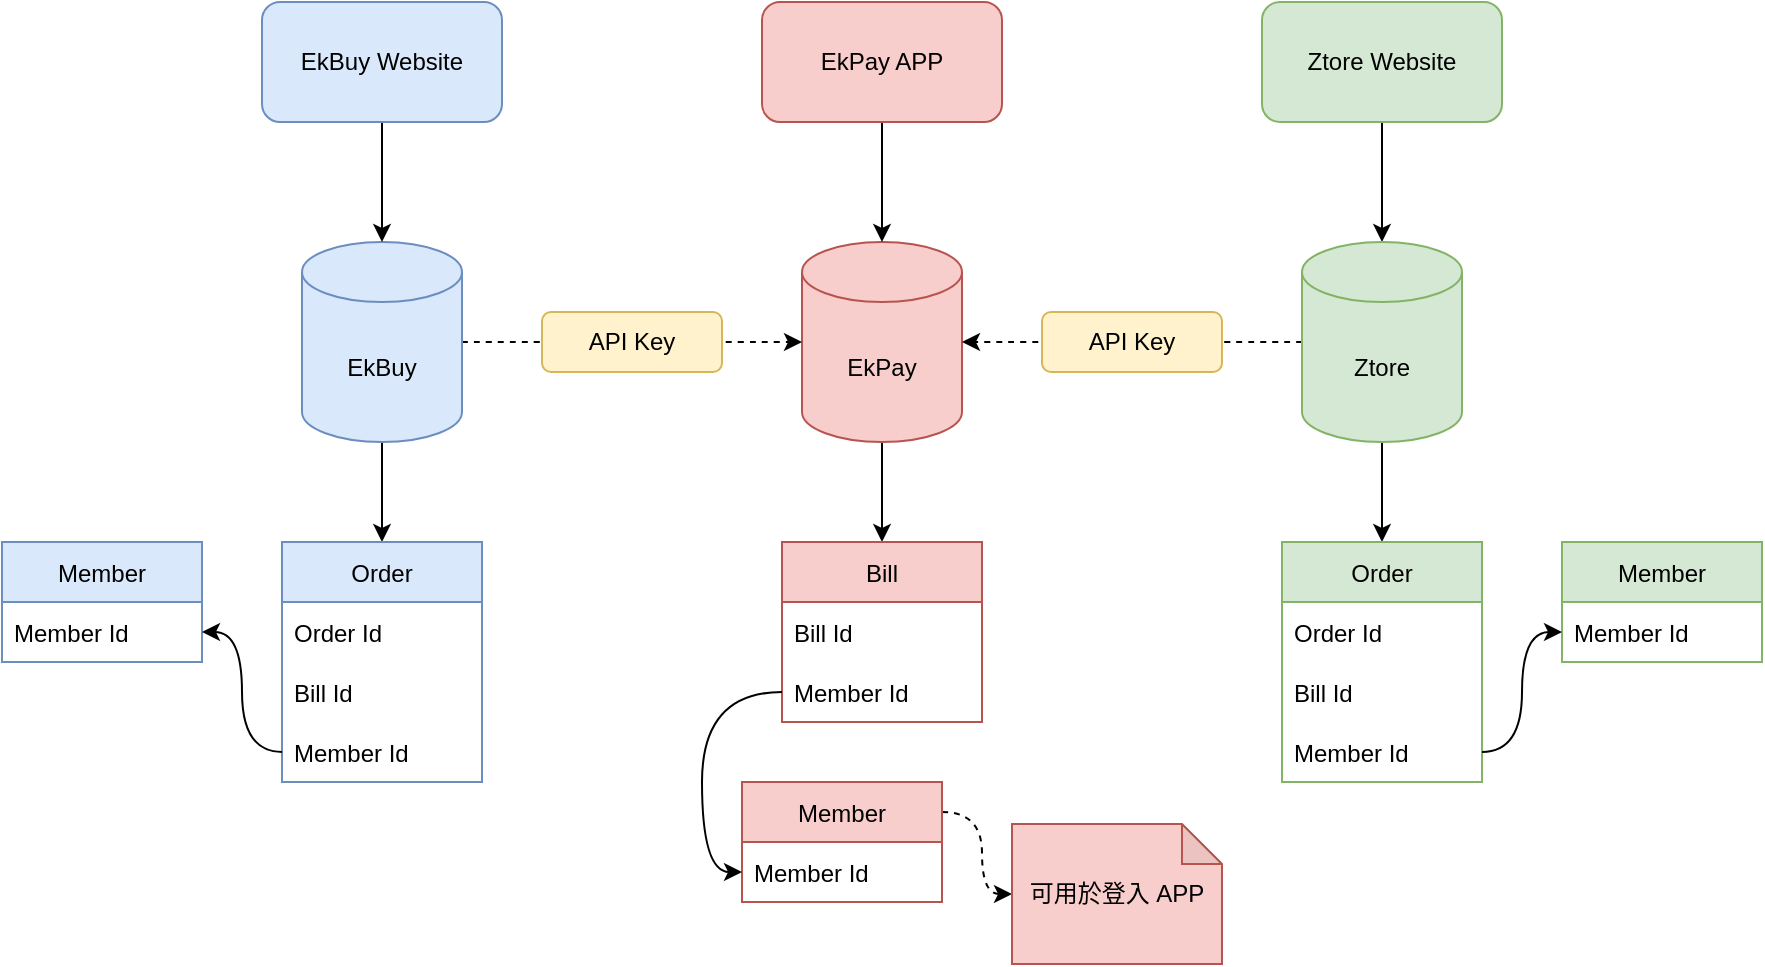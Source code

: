 <mxfile version="16.0.0" type="github">
  <diagram id="2_rr5N9nRLOKFVuLbt1i" name="Page-1">
    <mxGraphModel dx="2086" dy="614" grid="1" gridSize="10" guides="1" tooltips="1" connect="1" arrows="1" fold="1" page="1" pageScale="1" pageWidth="827" pageHeight="1169" math="0" shadow="0">
      <root>
        <mxCell id="0" />
        <mxCell id="1" parent="0" />
        <mxCell id="DbHoRCsEsAXjaNjMFUGG-44" style="edgeStyle=orthogonalEdgeStyle;curved=1;rounded=0;sketch=0;orthogonalLoop=1;jettySize=auto;html=1;startArrow=none;startFill=0;entryX=0.5;entryY=0;entryDx=0;entryDy=0;" parent="1" source="ccKt4ejknnOhp8t3WgYh-1" target="DbHoRCsEsAXjaNjMFUGG-29" edge="1">
          <mxGeometry relative="1" as="geometry">
            <mxPoint x="400" y="120" as="targetPoint" />
          </mxGeometry>
        </mxCell>
        <mxCell id="ccKt4ejknnOhp8t3WgYh-1" value="EkPay" style="shape=cylinder3;whiteSpace=wrap;html=1;boundedLbl=1;backgroundOutline=1;size=15;fillColor=#f8cecc;strokeColor=#b85450;" parent="1" vertex="1">
          <mxGeometry x="360" y="170" width="80" height="100" as="geometry" />
        </mxCell>
        <mxCell id="DbHoRCsEsAXjaNjMFUGG-23" style="edgeStyle=orthogonalEdgeStyle;curved=1;rounded=0;sketch=0;orthogonalLoop=1;jettySize=auto;html=1;startArrow=none;startFill=0;entryX=0.5;entryY=0;entryDx=0;entryDy=0;" parent="1" source="ccKt4ejknnOhp8t3WgYh-2" target="DbHoRCsEsAXjaNjMFUGG-19" edge="1">
          <mxGeometry relative="1" as="geometry">
            <mxPoint x="70" y="195" as="targetPoint" />
          </mxGeometry>
        </mxCell>
        <mxCell id="DbHoRCsEsAXjaNjMFUGG-110" style="edgeStyle=orthogonalEdgeStyle;curved=1;rounded=0;sketch=0;orthogonalLoop=1;jettySize=auto;html=1;entryX=0;entryY=0.5;entryDx=0;entryDy=0;entryPerimeter=0;dashed=1;startArrow=none;startFill=0;endArrow=classic;endFill=1;" parent="1" source="ccKt4ejknnOhp8t3WgYh-2" target="ccKt4ejknnOhp8t3WgYh-1" edge="1">
          <mxGeometry relative="1" as="geometry" />
        </mxCell>
        <mxCell id="ccKt4ejknnOhp8t3WgYh-2" value="&lt;font style=&quot;vertical-align: inherit&quot;&gt;&lt;font style=&quot;vertical-align: inherit&quot;&gt;EkBuy&lt;/font&gt;&lt;/font&gt;" style="shape=cylinder3;whiteSpace=wrap;html=1;boundedLbl=1;backgroundOutline=1;size=15;fillColor=#dae8fc;strokeColor=#6c8ebf;" parent="1" vertex="1">
          <mxGeometry x="110" y="170" width="80" height="100" as="geometry" />
        </mxCell>
        <mxCell id="DbHoRCsEsAXjaNjMFUGG-2" style="edgeStyle=orthogonalEdgeStyle;rounded=0;orthogonalLoop=1;jettySize=auto;html=1;entryX=0.5;entryY=0;entryDx=0;entryDy=0;entryPerimeter=0;" parent="1" source="ccKt4ejknnOhp8t3WgYh-3" target="ccKt4ejknnOhp8t3WgYh-2" edge="1">
          <mxGeometry relative="1" as="geometry">
            <Array as="points">
              <mxPoint x="150" y="150" />
              <mxPoint x="150" y="150" />
            </Array>
          </mxGeometry>
        </mxCell>
        <mxCell id="ccKt4ejknnOhp8t3WgYh-3" value="EkBuy Website" style="rounded=1;whiteSpace=wrap;html=1;fillColor=#dae8fc;strokeColor=#6c8ebf;" parent="1" vertex="1">
          <mxGeometry x="90" y="50" width="120" height="60" as="geometry" />
        </mxCell>
        <mxCell id="DbHoRCsEsAXjaNjMFUGG-45" style="edgeStyle=orthogonalEdgeStyle;curved=1;rounded=0;sketch=0;orthogonalLoop=1;jettySize=auto;html=1;startArrow=none;startFill=0;" parent="1" source="DbHoRCsEsAXjaNjMFUGG-1" target="DbHoRCsEsAXjaNjMFUGG-34" edge="1">
          <mxGeometry relative="1" as="geometry" />
        </mxCell>
        <mxCell id="DbHoRCsEsAXjaNjMFUGG-1" value="Ztore Website" style="rounded=1;whiteSpace=wrap;html=1;fillColor=#d5e8d4;strokeColor=#82b366;" parent="1" vertex="1">
          <mxGeometry x="590" y="50" width="120" height="60" as="geometry" />
        </mxCell>
        <mxCell id="DbHoRCsEsAXjaNjMFUGG-19" value="Order" style="swimlane;fontStyle=0;childLayout=stackLayout;horizontal=1;startSize=30;horizontalStack=0;resizeParent=1;resizeParentMax=0;resizeLast=0;collapsible=1;marginBottom=0;fillColor=#dae8fc;strokeColor=#6c8ebf;" parent="1" vertex="1">
          <mxGeometry x="100" y="320" width="100" height="120" as="geometry" />
        </mxCell>
        <mxCell id="DbHoRCsEsAXjaNjMFUGG-20" value="Order Id" style="text;strokeColor=none;fillColor=none;align=left;verticalAlign=middle;spacingLeft=4;spacingRight=4;overflow=hidden;points=[[0,0.5],[1,0.5]];portConstraint=eastwest;rotatable=0;" parent="DbHoRCsEsAXjaNjMFUGG-19" vertex="1">
          <mxGeometry y="30" width="100" height="30" as="geometry" />
        </mxCell>
        <mxCell id="DbHoRCsEsAXjaNjMFUGG-21" value="Bill Id" style="text;strokeColor=none;fillColor=none;align=left;verticalAlign=middle;spacingLeft=4;spacingRight=4;overflow=hidden;points=[[0,0.5],[1,0.5]];portConstraint=eastwest;rotatable=0;" parent="DbHoRCsEsAXjaNjMFUGG-19" vertex="1">
          <mxGeometry y="60" width="100" height="30" as="geometry" />
        </mxCell>
        <mxCell id="DbHoRCsEsAXjaNjMFUGG-22" value="Member Id" style="text;strokeColor=none;fillColor=none;align=left;verticalAlign=middle;spacingLeft=4;spacingRight=4;overflow=hidden;points=[[0,0.5],[1,0.5]];portConstraint=eastwest;rotatable=0;" parent="DbHoRCsEsAXjaNjMFUGG-19" vertex="1">
          <mxGeometry y="90" width="100" height="30" as="geometry" />
        </mxCell>
        <mxCell id="DbHoRCsEsAXjaNjMFUGG-24" value="Member" style="swimlane;fontStyle=0;childLayout=stackLayout;horizontal=1;startSize=30;horizontalStack=0;resizeParent=1;resizeParentMax=0;resizeLast=0;collapsible=1;marginBottom=0;fillColor=#dae8fc;strokeColor=#6c8ebf;" parent="1" vertex="1">
          <mxGeometry x="-40" y="320" width="100" height="60" as="geometry" />
        </mxCell>
        <mxCell id="DbHoRCsEsAXjaNjMFUGG-26" value="Member Id" style="text;strokeColor=none;fillColor=none;align=left;verticalAlign=middle;spacingLeft=4;spacingRight=4;overflow=hidden;points=[[0,0.5],[1,0.5]];portConstraint=eastwest;rotatable=0;" parent="DbHoRCsEsAXjaNjMFUGG-24" vertex="1">
          <mxGeometry y="30" width="100" height="30" as="geometry" />
        </mxCell>
        <mxCell id="DbHoRCsEsAXjaNjMFUGG-28" style="edgeStyle=orthogonalEdgeStyle;curved=1;rounded=0;sketch=0;orthogonalLoop=1;jettySize=auto;html=1;entryX=1;entryY=0.75;entryDx=0;entryDy=0;startArrow=none;startFill=0;" parent="1" source="DbHoRCsEsAXjaNjMFUGG-22" target="DbHoRCsEsAXjaNjMFUGG-24" edge="1">
          <mxGeometry relative="1" as="geometry" />
        </mxCell>
        <mxCell id="DbHoRCsEsAXjaNjMFUGG-29" value="Bill" style="swimlane;fontStyle=0;childLayout=stackLayout;horizontal=1;startSize=30;horizontalStack=0;resizeParent=1;resizeParentMax=0;resizeLast=0;collapsible=1;marginBottom=0;fillColor=#f8cecc;strokeColor=#b85450;" parent="1" vertex="1">
          <mxGeometry x="350" y="320" width="100" height="90" as="geometry" />
        </mxCell>
        <mxCell id="DbHoRCsEsAXjaNjMFUGG-30" value="Bill Id" style="text;strokeColor=none;fillColor=none;align=left;verticalAlign=middle;spacingLeft=4;spacingRight=4;overflow=hidden;points=[[0,0.5],[1,0.5]];portConstraint=eastwest;rotatable=0;" parent="DbHoRCsEsAXjaNjMFUGG-29" vertex="1">
          <mxGeometry y="30" width="100" height="30" as="geometry" />
        </mxCell>
        <mxCell id="DbHoRCsEsAXjaNjMFUGG-31" value="Member Id" style="text;strokeColor=none;fillColor=none;align=left;verticalAlign=middle;spacingLeft=4;spacingRight=4;overflow=hidden;points=[[0,0.5],[1,0.5]];portConstraint=eastwest;rotatable=0;" parent="DbHoRCsEsAXjaNjMFUGG-29" vertex="1">
          <mxGeometry y="60" width="100" height="30" as="geometry" />
        </mxCell>
        <mxCell id="DbHoRCsEsAXjaNjMFUGG-49" value="" style="edgeStyle=orthogonalEdgeStyle;curved=1;rounded=0;sketch=0;orthogonalLoop=1;jettySize=auto;html=1;startArrow=none;startFill=0;dashed=1;" parent="1" source="DbHoRCsEsAXjaNjMFUGG-34" target="ccKt4ejknnOhp8t3WgYh-1" edge="1">
          <mxGeometry relative="1" as="geometry" />
        </mxCell>
        <mxCell id="DbHoRCsEsAXjaNjMFUGG-95" value="" style="edgeStyle=none;rounded=0;sketch=0;orthogonalLoop=1;jettySize=auto;html=1;startArrow=none;startFill=0;" parent="1" source="DbHoRCsEsAXjaNjMFUGG-34" edge="1">
          <mxGeometry relative="1" as="geometry">
            <mxPoint x="650" y="320" as="targetPoint" />
          </mxGeometry>
        </mxCell>
        <mxCell id="DbHoRCsEsAXjaNjMFUGG-34" value="Ztore" style="shape=cylinder3;whiteSpace=wrap;html=1;boundedLbl=1;backgroundOutline=1;size=15;fillColor=#d5e8d4;strokeColor=#82b366;" parent="1" vertex="1">
          <mxGeometry x="610" y="170" width="80" height="100" as="geometry" />
        </mxCell>
        <mxCell id="DbHoRCsEsAXjaNjMFUGG-35" value="Order" style="swimlane;fontStyle=0;childLayout=stackLayout;horizontal=1;startSize=30;horizontalStack=0;resizeParent=1;resizeParentMax=0;resizeLast=0;collapsible=1;marginBottom=0;fillColor=#d5e8d4;strokeColor=#82b366;" parent="1" vertex="1">
          <mxGeometry x="600" y="320" width="100" height="120" as="geometry" />
        </mxCell>
        <mxCell id="DbHoRCsEsAXjaNjMFUGG-36" value="Order Id" style="text;strokeColor=none;fillColor=none;align=left;verticalAlign=middle;spacingLeft=4;spacingRight=4;overflow=hidden;points=[[0,0.5],[1,0.5]];portConstraint=eastwest;rotatable=0;" parent="DbHoRCsEsAXjaNjMFUGG-35" vertex="1">
          <mxGeometry y="30" width="100" height="30" as="geometry" />
        </mxCell>
        <mxCell id="DbHoRCsEsAXjaNjMFUGG-37" value="Bill Id" style="text;strokeColor=none;fillColor=none;align=left;verticalAlign=middle;spacingLeft=4;spacingRight=4;overflow=hidden;points=[[0,0.5],[1,0.5]];portConstraint=eastwest;rotatable=0;" parent="DbHoRCsEsAXjaNjMFUGG-35" vertex="1">
          <mxGeometry y="60" width="100" height="30" as="geometry" />
        </mxCell>
        <mxCell id="DbHoRCsEsAXjaNjMFUGG-38" value="Member Id" style="text;strokeColor=none;fillColor=none;align=left;verticalAlign=middle;spacingLeft=4;spacingRight=4;overflow=hidden;points=[[0,0.5],[1,0.5]];portConstraint=eastwest;rotatable=0;" parent="DbHoRCsEsAXjaNjMFUGG-35" vertex="1">
          <mxGeometry y="90" width="100" height="30" as="geometry" />
        </mxCell>
        <mxCell id="DbHoRCsEsAXjaNjMFUGG-39" value="Member" style="swimlane;fontStyle=0;childLayout=stackLayout;horizontal=1;startSize=30;horizontalStack=0;resizeParent=1;resizeParentMax=0;resizeLast=0;collapsible=1;marginBottom=0;fillColor=#d5e8d4;strokeColor=#82b366;" parent="1" vertex="1">
          <mxGeometry x="740" y="320" width="100" height="60" as="geometry" />
        </mxCell>
        <mxCell id="DbHoRCsEsAXjaNjMFUGG-40" value="Member Id" style="text;strokeColor=none;fillColor=none;align=left;verticalAlign=middle;spacingLeft=4;spacingRight=4;overflow=hidden;points=[[0,0.5],[1,0.5]];portConstraint=eastwest;rotatable=0;" parent="DbHoRCsEsAXjaNjMFUGG-39" vertex="1">
          <mxGeometry y="30" width="100" height="30" as="geometry" />
        </mxCell>
        <mxCell id="DbHoRCsEsAXjaNjMFUGG-48" style="edgeStyle=orthogonalEdgeStyle;curved=1;rounded=0;sketch=0;orthogonalLoop=1;jettySize=auto;html=1;entryX=0;entryY=0.5;entryDx=0;entryDy=0;startArrow=none;startFill=0;exitX=1;exitY=0.5;exitDx=0;exitDy=0;" parent="1" source="DbHoRCsEsAXjaNjMFUGG-38" target="DbHoRCsEsAXjaNjMFUGG-40" edge="1">
          <mxGeometry relative="1" as="geometry" />
        </mxCell>
        <mxCell id="DbHoRCsEsAXjaNjMFUGG-51" style="edgeStyle=orthogonalEdgeStyle;curved=1;rounded=0;sketch=0;orthogonalLoop=1;jettySize=auto;html=1;startArrow=none;startFill=0;" parent="1" source="DbHoRCsEsAXjaNjMFUGG-50" target="ccKt4ejknnOhp8t3WgYh-1" edge="1">
          <mxGeometry relative="1" as="geometry" />
        </mxCell>
        <mxCell id="DbHoRCsEsAXjaNjMFUGG-50" value="EkPay APP" style="rounded=1;whiteSpace=wrap;html=1;fillColor=#f8cecc;strokeColor=#b85450;" parent="1" vertex="1">
          <mxGeometry x="340" y="50" width="120" height="60" as="geometry" />
        </mxCell>
        <mxCell id="DbHoRCsEsAXjaNjMFUGG-112" style="edgeStyle=orthogonalEdgeStyle;curved=1;rounded=0;sketch=0;orthogonalLoop=1;jettySize=auto;html=1;exitX=1;exitY=0.25;exitDx=0;exitDy=0;entryX=0;entryY=0.5;entryDx=0;entryDy=0;entryPerimeter=0;dashed=1;startArrow=none;startFill=0;endArrow=classic;endFill=1;" parent="1" source="DbHoRCsEsAXjaNjMFUGG-101" target="DbHoRCsEsAXjaNjMFUGG-111" edge="1">
          <mxGeometry relative="1" as="geometry" />
        </mxCell>
        <mxCell id="DbHoRCsEsAXjaNjMFUGG-101" value="Member" style="swimlane;fontStyle=0;childLayout=stackLayout;horizontal=1;startSize=30;horizontalStack=0;resizeParent=1;resizeParentMax=0;resizeLast=0;collapsible=1;marginBottom=0;fillColor=#f8cecc;strokeColor=#b85450;" parent="1" vertex="1">
          <mxGeometry x="330" y="440" width="100" height="60" as="geometry" />
        </mxCell>
        <mxCell id="DbHoRCsEsAXjaNjMFUGG-103" value="Member Id" style="text;strokeColor=none;fillColor=none;align=left;verticalAlign=middle;spacingLeft=4;spacingRight=4;overflow=hidden;points=[[0,0.5],[1,0.5]];portConstraint=eastwest;rotatable=0;" parent="DbHoRCsEsAXjaNjMFUGG-101" vertex="1">
          <mxGeometry y="30" width="100" height="30" as="geometry" />
        </mxCell>
        <mxCell id="DbHoRCsEsAXjaNjMFUGG-104" style="edgeStyle=orthogonalEdgeStyle;rounded=0;sketch=0;orthogonalLoop=1;jettySize=auto;html=1;entryX=0;entryY=0.5;entryDx=0;entryDy=0;startArrow=none;startFill=0;curved=1;" parent="1" source="DbHoRCsEsAXjaNjMFUGG-31" target="DbHoRCsEsAXjaNjMFUGG-103" edge="1">
          <mxGeometry relative="1" as="geometry" />
        </mxCell>
        <mxCell id="DbHoRCsEsAXjaNjMFUGG-106" value="API Key" style="rounded=1;whiteSpace=wrap;html=1;fillColor=#fff2cc;strokeColor=#d6b656;" parent="1" vertex="1">
          <mxGeometry x="480" y="205" width="90" height="30" as="geometry" />
        </mxCell>
        <mxCell id="DbHoRCsEsAXjaNjMFUGG-107" value="API Key" style="rounded=1;whiteSpace=wrap;html=1;fillColor=#fff2cc;strokeColor=#d6b656;" parent="1" vertex="1">
          <mxGeometry x="230" y="205" width="90" height="30" as="geometry" />
        </mxCell>
        <mxCell id="DbHoRCsEsAXjaNjMFUGG-111" value="可用於登入 APP" style="shape=note;whiteSpace=wrap;html=1;backgroundOutline=1;darkOpacity=0.05;fillColor=#f8cecc;size=20;strokeColor=#b85450;" parent="1" vertex="1">
          <mxGeometry x="465" y="461" width="105" height="70" as="geometry" />
        </mxCell>
      </root>
    </mxGraphModel>
  </diagram>
</mxfile>
